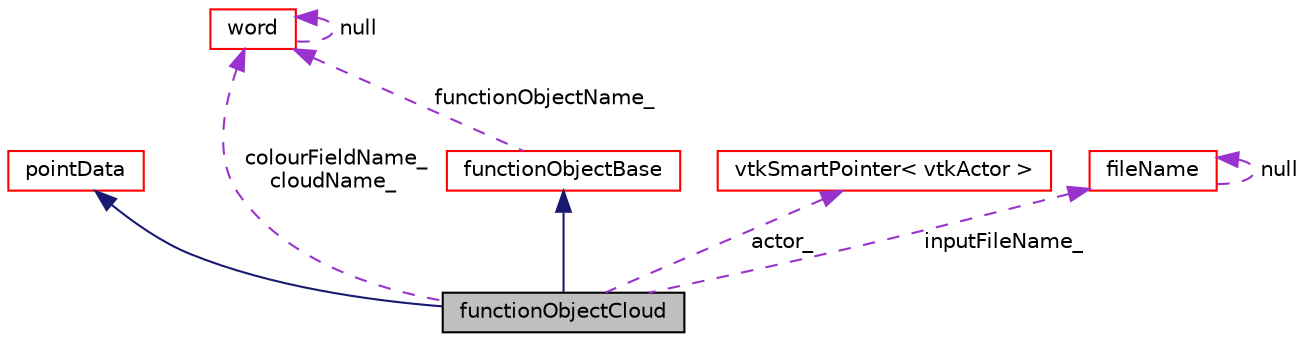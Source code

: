 digraph "functionObjectCloud"
{
  bgcolor="transparent";
  edge [fontname="Helvetica",fontsize="10",labelfontname="Helvetica",labelfontsize="10"];
  node [fontname="Helvetica",fontsize="10",shape=record];
  Node1 [label="functionObjectCloud",height=0.2,width=0.4,color="black", fillcolor="grey75", style="filled" fontcolor="black"];
  Node2 -> Node1 [dir="back",color="midnightblue",fontsize="10",style="solid",fontname="Helvetica"];
  Node2 [label="pointData",height=0.2,width=0.4,color="red",URL="$classFoam_1_1functionObjects_1_1runTimePostPro_1_1pointData.html",tooltip="Visualisation of point data. "];
  Node3 -> Node1 [dir="back",color="midnightblue",fontsize="10",style="solid",fontname="Helvetica"];
  Node3 [label="functionObjectBase",height=0.2,width=0.4,color="red",URL="$classFoam_1_1functionObjects_1_1runTimePostPro_1_1functionObjectBase.html",tooltip="Base class for function object visualisation. "];
  Node4 -> Node3 [dir="back",color="darkorchid3",fontsize="10",style="dashed",label=" functionObjectName_" ,fontname="Helvetica"];
  Node4 [label="word",height=0.2,width=0.4,color="red",URL="$classFoam_1_1word.html",tooltip="A class for handling words, derived from Foam::string. "];
  Node4 -> Node4 [dir="back",color="darkorchid3",fontsize="10",style="dashed",label=" null" ,fontname="Helvetica"];
  Node5 -> Node1 [dir="back",color="darkorchid3",fontsize="10",style="dashed",label=" actor_" ,fontname="Helvetica"];
  Node5 [label="vtkSmartPointer\< vtkActor \>",height=0.2,width=0.4,color="red",URL="$classvtkSmartPointer.html"];
  Node6 -> Node1 [dir="back",color="darkorchid3",fontsize="10",style="dashed",label=" inputFileName_" ,fontname="Helvetica"];
  Node6 [label="fileName",height=0.2,width=0.4,color="red",URL="$classFoam_1_1fileName.html",tooltip="A class for handling file names. "];
  Node6 -> Node6 [dir="back",color="darkorchid3",fontsize="10",style="dashed",label=" null" ,fontname="Helvetica"];
  Node4 -> Node1 [dir="back",color="darkorchid3",fontsize="10",style="dashed",label=" colourFieldName_\ncloudName_" ,fontname="Helvetica"];
}
